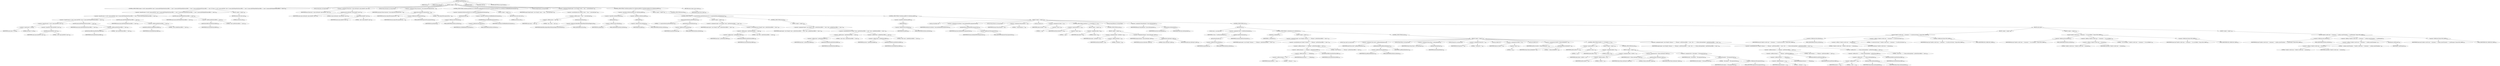 digraph "mapFileName" {  
"915" [label = <(METHOD,mapFileName)<SUB>357</SUB>> ]
"30" [label = <(PARAM,this)<SUB>357</SUB>> ]
"916" [label = <(PARAM,String name)<SUB>357</SUB>> ]
"917" [label = <(BLOCK,&lt;empty&gt;,&lt;empty&gt;)<SUB>357</SUB>> ]
"918" [label = <(CONTROL_STRUCTURE,if (name == null || !name.endsWith(&quot;.class&quot;) || name.endsWith(getStubClassSuffix() + &quot;.class&quot;) || name.endsWith(getSkelClassSuffix() + &quot;.class&quot;) || name.endsWith(getTieClassSuffix() + &quot;.class&quot;)),if (name == null || !name.endsWith(&quot;.class&quot;) || name.endsWith(getStubClassSuffix() + &quot;.class&quot;) || name.endsWith(getSkelClassSuffix() + &quot;.class&quot;) || name.endsWith(getTieClassSuffix() + &quot;.class&quot;)))<SUB>358</SUB>> ]
"919" [label = <(&lt;operator&gt;.logicalOr,name == null || !name.endsWith(&quot;.class&quot;) || name.endsWith(getStubClassSuffix() + &quot;.class&quot;) || name.endsWith(getSkelClassSuffix() + &quot;.class&quot;) || name.endsWith(getTieClassSuffix() + &quot;.class&quot;))<SUB>358</SUB>> ]
"920" [label = <(&lt;operator&gt;.logicalOr,name == null || !name.endsWith(&quot;.class&quot;) || name.endsWith(getStubClassSuffix() + &quot;.class&quot;) || name.endsWith(getSkelClassSuffix() + &quot;.class&quot;))<SUB>358</SUB>> ]
"921" [label = <(&lt;operator&gt;.logicalOr,name == null || !name.endsWith(&quot;.class&quot;) || name.endsWith(getStubClassSuffix() + &quot;.class&quot;))<SUB>358</SUB>> ]
"922" [label = <(&lt;operator&gt;.logicalOr,name == null || !name.endsWith(&quot;.class&quot;))<SUB>358</SUB>> ]
"923" [label = <(&lt;operator&gt;.equals,name == null)<SUB>358</SUB>> ]
"924" [label = <(IDENTIFIER,name,name == null)<SUB>358</SUB>> ]
"925" [label = <(LITERAL,null,name == null)<SUB>358</SUB>> ]
"926" [label = <(&lt;operator&gt;.logicalNot,!name.endsWith(&quot;.class&quot;))<SUB>359</SUB>> ]
"927" [label = <(endsWith,name.endsWith(&quot;.class&quot;))<SUB>359</SUB>> ]
"928" [label = <(IDENTIFIER,name,name.endsWith(&quot;.class&quot;))<SUB>359</SUB>> ]
"929" [label = <(LITERAL,&quot;.class&quot;,name.endsWith(&quot;.class&quot;))<SUB>359</SUB>> ]
"930" [label = <(endsWith,name.endsWith(getStubClassSuffix() + &quot;.class&quot;))<SUB>360</SUB>> ]
"931" [label = <(IDENTIFIER,name,name.endsWith(getStubClassSuffix() + &quot;.class&quot;))<SUB>360</SUB>> ]
"932" [label = <(&lt;operator&gt;.addition,getStubClassSuffix() + &quot;.class&quot;)<SUB>360</SUB>> ]
"933" [label = <(getStubClassSuffix,this.getStubClassSuffix())<SUB>360</SUB>> ]
"29" [label = <(IDENTIFIER,this,this.getStubClassSuffix())<SUB>360</SUB>> ]
"934" [label = <(LITERAL,&quot;.class&quot;,getStubClassSuffix() + &quot;.class&quot;)<SUB>360</SUB>> ]
"935" [label = <(endsWith,name.endsWith(getSkelClassSuffix() + &quot;.class&quot;))<SUB>361</SUB>> ]
"936" [label = <(IDENTIFIER,name,name.endsWith(getSkelClassSuffix() + &quot;.class&quot;))<SUB>361</SUB>> ]
"937" [label = <(&lt;operator&gt;.addition,getSkelClassSuffix() + &quot;.class&quot;)<SUB>361</SUB>> ]
"938" [label = <(getSkelClassSuffix,this.getSkelClassSuffix())<SUB>361</SUB>> ]
"31" [label = <(IDENTIFIER,this,this.getSkelClassSuffix())<SUB>361</SUB>> ]
"939" [label = <(LITERAL,&quot;.class&quot;,getSkelClassSuffix() + &quot;.class&quot;)<SUB>361</SUB>> ]
"940" [label = <(endsWith,name.endsWith(getTieClassSuffix() + &quot;.class&quot;))<SUB>362</SUB>> ]
"941" [label = <(IDENTIFIER,name,name.endsWith(getTieClassSuffix() + &quot;.class&quot;))<SUB>362</SUB>> ]
"942" [label = <(&lt;operator&gt;.addition,getTieClassSuffix() + &quot;.class&quot;)<SUB>362</SUB>> ]
"943" [label = <(getTieClassSuffix,this.getTieClassSuffix())<SUB>362</SUB>> ]
"32" [label = <(IDENTIFIER,this,this.getTieClassSuffix())<SUB>362</SUB>> ]
"944" [label = <(LITERAL,&quot;.class&quot;,getTieClassSuffix() + &quot;.class&quot;)<SUB>362</SUB>> ]
"945" [label = <(BLOCK,&lt;empty&gt;,&lt;empty&gt;)<SUB>362</SUB>> ]
"946" [label = <(RETURN,return null;,return null;)<SUB>364</SUB>> ]
"947" [label = <(LITERAL,null,return null;)<SUB>364</SUB>> ]
"948" [label = <(LOCAL,String base: java.lang.String)> ]
"949" [label = <(&lt;operator&gt;.assignment,String base = name.substring(0, name.indexOf(&quot;.class&quot;)))<SUB>367</SUB>> ]
"950" [label = <(IDENTIFIER,base,String base = name.substring(0, name.indexOf(&quot;.class&quot;)))<SUB>367</SUB>> ]
"951" [label = <(substring,name.substring(0, name.indexOf(&quot;.class&quot;)))<SUB>367</SUB>> ]
"952" [label = <(IDENTIFIER,name,name.substring(0, name.indexOf(&quot;.class&quot;)))<SUB>367</SUB>> ]
"953" [label = <(LITERAL,0,name.substring(0, name.indexOf(&quot;.class&quot;)))<SUB>367</SUB>> ]
"954" [label = <(indexOf,name.indexOf(&quot;.class&quot;))<SUB>367</SUB>> ]
"955" [label = <(IDENTIFIER,name,name.indexOf(&quot;.class&quot;))<SUB>367</SUB>> ]
"956" [label = <(LITERAL,&quot;.class&quot;,name.indexOf(&quot;.class&quot;))<SUB>367</SUB>> ]
"957" [label = <(LOCAL,String classname: java.lang.String)> ]
"958" [label = <(&lt;operator&gt;.assignment,String classname = base.replace(File.separatorChar, '.'))<SUB>368</SUB>> ]
"959" [label = <(IDENTIFIER,classname,String classname = base.replace(File.separatorChar, '.'))<SUB>368</SUB>> ]
"960" [label = <(replace,base.replace(File.separatorChar, '.'))<SUB>368</SUB>> ]
"961" [label = <(IDENTIFIER,base,base.replace(File.separatorChar, '.'))<SUB>368</SUB>> ]
"962" [label = <(&lt;operator&gt;.fieldAccess,File.separatorChar)<SUB>368</SUB>> ]
"963" [label = <(IDENTIFIER,File,base.replace(File.separatorChar, '.'))<SUB>368</SUB>> ]
"964" [label = <(FIELD_IDENTIFIER,separatorChar,separatorChar)<SUB>368</SUB>> ]
"965" [label = <(LITERAL,'.',base.replace(File.separatorChar, '.'))<SUB>368</SUB>> ]
"966" [label = <(CONTROL_STRUCTURE,if (attributes.getVerify() &amp;&amp; !attributes.isValidRmiRemote(classname)),if (attributes.getVerify() &amp;&amp; !attributes.isValidRmiRemote(classname)))<SUB>369</SUB>> ]
"967" [label = <(&lt;operator&gt;.logicalAnd,attributes.getVerify() &amp;&amp; !attributes.isValidRmiRemote(classname))<SUB>369</SUB>> ]
"968" [label = <(getVerify,getVerify())<SUB>369</SUB>> ]
"969" [label = <(&lt;operator&gt;.fieldAccess,this.attributes)<SUB>369</SUB>> ]
"970" [label = <(IDENTIFIER,this,getVerify())<SUB>369</SUB>> ]
"971" [label = <(FIELD_IDENTIFIER,attributes,attributes)<SUB>369</SUB>> ]
"972" [label = <(&lt;operator&gt;.logicalNot,!attributes.isValidRmiRemote(classname))<SUB>370</SUB>> ]
"973" [label = <(isValidRmiRemote,isValidRmiRemote(classname))<SUB>370</SUB>> ]
"974" [label = <(&lt;operator&gt;.fieldAccess,this.attributes)<SUB>370</SUB>> ]
"975" [label = <(IDENTIFIER,this,isValidRmiRemote(classname))<SUB>370</SUB>> ]
"976" [label = <(FIELD_IDENTIFIER,attributes,attributes)<SUB>370</SUB>> ]
"977" [label = <(IDENTIFIER,classname,isValidRmiRemote(classname))<SUB>370</SUB>> ]
"978" [label = <(BLOCK,&lt;empty&gt;,&lt;empty&gt;)<SUB>370</SUB>> ]
"979" [label = <(RETURN,return null;,return null;)<SUB>371</SUB>> ]
"980" [label = <(LITERAL,null,return null;)<SUB>371</SUB>> ]
"981" [label = <(LOCAL,String[] target: java.lang.String[])> ]
"982" [label = <(&lt;operator&gt;.assignment,String[] target = new String[] { name + &quot;.tmp.&quot; + rand.nextLong() })<SUB>382</SUB>> ]
"983" [label = <(IDENTIFIER,target,String[] target = new String[] { name + &quot;.tmp.&quot; + rand.nextLong() })<SUB>382</SUB>> ]
"984" [label = <(&lt;operator&gt;.arrayInitializer,new String[] { name + &quot;.tmp.&quot; + rand.nextLong() })<SUB>382</SUB>> ]
"985" [label = <(&lt;operator&gt;.addition,name + &quot;.tmp.&quot; + rand.nextLong())<SUB>382</SUB>> ]
"986" [label = <(&lt;operator&gt;.addition,name + &quot;.tmp.&quot;)<SUB>382</SUB>> ]
"987" [label = <(IDENTIFIER,name,name + &quot;.tmp.&quot;)<SUB>382</SUB>> ]
"988" [label = <(LITERAL,&quot;.tmp.&quot;,name + &quot;.tmp.&quot;)<SUB>382</SUB>> ]
"989" [label = <(nextLong,rand.nextLong())<SUB>382</SUB>> ]
"990" [label = <(&lt;operator&gt;.fieldAccess,DefaultRmicAdapter$RmicFileNameMapper.rand)<SUB>382</SUB>> ]
"991" [label = <(IDENTIFIER,DefaultRmicAdapter$RmicFileNameMapper,rand.nextLong())<SUB>382</SUB>> ]
"992" [label = <(FIELD_IDENTIFIER,rand,rand)<SUB>382</SUB>> ]
"993" [label = <(CONTROL_STRUCTURE,if (!attributes.getIiop() &amp;&amp; !attributes.getIdl()),if (!attributes.getIiop() &amp;&amp; !attributes.getIdl()))<SUB>384</SUB>> ]
"994" [label = <(&lt;operator&gt;.logicalAnd,!attributes.getIiop() &amp;&amp; !attributes.getIdl())<SUB>384</SUB>> ]
"995" [label = <(&lt;operator&gt;.logicalNot,!attributes.getIiop())<SUB>384</SUB>> ]
"996" [label = <(getIiop,getIiop())<SUB>384</SUB>> ]
"997" [label = <(&lt;operator&gt;.fieldAccess,this.attributes)<SUB>384</SUB>> ]
"998" [label = <(IDENTIFIER,this,getIiop())<SUB>384</SUB>> ]
"999" [label = <(FIELD_IDENTIFIER,attributes,attributes)<SUB>384</SUB>> ]
"1000" [label = <(&lt;operator&gt;.logicalNot,!attributes.getIdl())<SUB>384</SUB>> ]
"1001" [label = <(getIdl,getIdl())<SUB>384</SUB>> ]
"1002" [label = <(&lt;operator&gt;.fieldAccess,this.attributes)<SUB>384</SUB>> ]
"1003" [label = <(IDENTIFIER,this,getIdl())<SUB>384</SUB>> ]
"1004" [label = <(FIELD_IDENTIFIER,attributes,attributes)<SUB>384</SUB>> ]
"1005" [label = <(BLOCK,&lt;empty&gt;,&lt;empty&gt;)<SUB>384</SUB>> ]
"1006" [label = <(CONTROL_STRUCTURE,if (&quot;1.2&quot;.equals(attributes.getStubVersion())),if (&quot;1.2&quot;.equals(attributes.getStubVersion())))<SUB>386</SUB>> ]
"1007" [label = <(equals,equals(attributes.getStubVersion()))<SUB>386</SUB>> ]
"1008" [label = <(LITERAL,&quot;1.2&quot;,equals(attributes.getStubVersion()))<SUB>386</SUB>> ]
"1009" [label = <(getStubVersion,getStubVersion())<SUB>386</SUB>> ]
"1010" [label = <(&lt;operator&gt;.fieldAccess,this.attributes)<SUB>386</SUB>> ]
"1011" [label = <(IDENTIFIER,this,getStubVersion())<SUB>386</SUB>> ]
"1012" [label = <(FIELD_IDENTIFIER,attributes,attributes)<SUB>386</SUB>> ]
"1013" [label = <(BLOCK,&lt;empty&gt;,&lt;empty&gt;)<SUB>386</SUB>> ]
"1014" [label = <(&lt;operator&gt;.assignment,target = new String[] { base + getStubClassSuffix() + &quot;.class&quot; })<SUB>387</SUB>> ]
"1015" [label = <(IDENTIFIER,target,target = new String[] { base + getStubClassSuffix() + &quot;.class&quot; })<SUB>387</SUB>> ]
"1016" [label = <(&lt;operator&gt;.arrayInitializer,new String[] { base + getStubClassSuffix() + &quot;.class&quot; })<SUB>387</SUB>> ]
"1017" [label = <(&lt;operator&gt;.addition,base + getStubClassSuffix() + &quot;.class&quot;)<SUB>388</SUB>> ]
"1018" [label = <(&lt;operator&gt;.addition,base + getStubClassSuffix())<SUB>388</SUB>> ]
"1019" [label = <(IDENTIFIER,base,base + getStubClassSuffix())<SUB>388</SUB>> ]
"1020" [label = <(getStubClassSuffix,this.getStubClassSuffix())<SUB>388</SUB>> ]
"33" [label = <(IDENTIFIER,this,this.getStubClassSuffix())<SUB>388</SUB>> ]
"1021" [label = <(LITERAL,&quot;.class&quot;,base + getStubClassSuffix() + &quot;.class&quot;)<SUB>388</SUB>> ]
"1022" [label = <(CONTROL_STRUCTURE,else,else)<SUB>390</SUB>> ]
"1023" [label = <(BLOCK,&lt;empty&gt;,&lt;empty&gt;)<SUB>390</SUB>> ]
"1024" [label = <(&lt;operator&gt;.assignment,target = new String[] { base + getStubClassSuffix() + &quot;.class&quot;, base + getSkelClassSuffix() + &quot;.class&quot; })<SUB>391</SUB>> ]
"1025" [label = <(IDENTIFIER,target,target = new String[] { base + getStubClassSuffix() + &quot;.class&quot;, base + getSkelClassSuffix() + &quot;.class&quot; })<SUB>391</SUB>> ]
"1026" [label = <(&lt;operator&gt;.arrayInitializer,new String[] { base + getStubClassSuffix() + &quot;.class&quot;, base + getSkelClassSuffix() + &quot;.class&quot; })<SUB>391</SUB>> ]
"1027" [label = <(&lt;operator&gt;.addition,base + getStubClassSuffix() + &quot;.class&quot;)<SUB>392</SUB>> ]
"1028" [label = <(&lt;operator&gt;.addition,base + getStubClassSuffix())<SUB>392</SUB>> ]
"1029" [label = <(IDENTIFIER,base,base + getStubClassSuffix())<SUB>392</SUB>> ]
"1030" [label = <(getStubClassSuffix,this.getStubClassSuffix())<SUB>392</SUB>> ]
"34" [label = <(IDENTIFIER,this,this.getStubClassSuffix())<SUB>392</SUB>> ]
"1031" [label = <(LITERAL,&quot;.class&quot;,base + getStubClassSuffix() + &quot;.class&quot;)<SUB>392</SUB>> ]
"1032" [label = <(&lt;operator&gt;.addition,base + getSkelClassSuffix() + &quot;.class&quot;)<SUB>393</SUB>> ]
"1033" [label = <(&lt;operator&gt;.addition,base + getSkelClassSuffix())<SUB>393</SUB>> ]
"1034" [label = <(IDENTIFIER,base,base + getSkelClassSuffix())<SUB>393</SUB>> ]
"1035" [label = <(getSkelClassSuffix,this.getSkelClassSuffix())<SUB>393</SUB>> ]
"35" [label = <(IDENTIFIER,this,this.getSkelClassSuffix())<SUB>393</SUB>> ]
"1036" [label = <(LITERAL,&quot;.class&quot;,base + getSkelClassSuffix() + &quot;.class&quot;)<SUB>393</SUB>> ]
"1037" [label = <(CONTROL_STRUCTURE,else,else)<SUB>396</SUB>> ]
"1038" [label = <(CONTROL_STRUCTURE,if (!attributes.getIdl()),if (!attributes.getIdl()))<SUB>396</SUB>> ]
"1039" [label = <(&lt;operator&gt;.logicalNot,!attributes.getIdl())<SUB>396</SUB>> ]
"1040" [label = <(getIdl,getIdl())<SUB>396</SUB>> ]
"1041" [label = <(&lt;operator&gt;.fieldAccess,this.attributes)<SUB>396</SUB>> ]
"1042" [label = <(IDENTIFIER,this,getIdl())<SUB>396</SUB>> ]
"1043" [label = <(FIELD_IDENTIFIER,attributes,attributes)<SUB>396</SUB>> ]
"1044" [label = <(BLOCK,&lt;empty&gt;,&lt;empty&gt;)<SUB>396</SUB>> ]
"1045" [label = <(LOCAL,int lastSlash: int)> ]
"1046" [label = <(&lt;operator&gt;.assignment,int lastSlash = base.lastIndexOf(File.separatorChar))<SUB>397</SUB>> ]
"1047" [label = <(IDENTIFIER,lastSlash,int lastSlash = base.lastIndexOf(File.separatorChar))<SUB>397</SUB>> ]
"1048" [label = <(lastIndexOf,base.lastIndexOf(File.separatorChar))<SUB>397</SUB>> ]
"1049" [label = <(IDENTIFIER,base,base.lastIndexOf(File.separatorChar))<SUB>397</SUB>> ]
"1050" [label = <(&lt;operator&gt;.fieldAccess,File.separatorChar)<SUB>397</SUB>> ]
"1051" [label = <(IDENTIFIER,File,base.lastIndexOf(File.separatorChar))<SUB>397</SUB>> ]
"1052" [label = <(FIELD_IDENTIFIER,separatorChar,separatorChar)<SUB>397</SUB>> ]
"1053" [label = <(LOCAL,String dirname: java.lang.String)> ]
"1054" [label = <(&lt;operator&gt;.assignment,String dirname = &quot;&quot;)<SUB>399</SUB>> ]
"1055" [label = <(IDENTIFIER,dirname,String dirname = &quot;&quot;)<SUB>399</SUB>> ]
"1056" [label = <(LITERAL,&quot;&quot;,String dirname = &quot;&quot;)<SUB>399</SUB>> ]
"1057" [label = <(LOCAL,int index: int)> ]
"1058" [label = <(&lt;operator&gt;.assignment,int index = -1)<SUB>403</SUB>> ]
"1059" [label = <(IDENTIFIER,index,int index = -1)<SUB>403</SUB>> ]
"1060" [label = <(&lt;operator&gt;.minus,-1)<SUB>403</SUB>> ]
"1061" [label = <(LITERAL,1,-1)<SUB>403</SUB>> ]
"1062" [label = <(CONTROL_STRUCTURE,if (lastSlash == -1),if (lastSlash == -1))<SUB>404</SUB>> ]
"1063" [label = <(&lt;operator&gt;.equals,lastSlash == -1)<SUB>404</SUB>> ]
"1064" [label = <(IDENTIFIER,lastSlash,lastSlash == -1)<SUB>404</SUB>> ]
"1065" [label = <(&lt;operator&gt;.minus,-1)<SUB>404</SUB>> ]
"1066" [label = <(LITERAL,1,-1)<SUB>404</SUB>> ]
"1067" [label = <(BLOCK,&lt;empty&gt;,&lt;empty&gt;)<SUB>404</SUB>> ]
"1068" [label = <(&lt;operator&gt;.assignment,index = 0)<SUB>406</SUB>> ]
"1069" [label = <(IDENTIFIER,index,index = 0)<SUB>406</SUB>> ]
"1070" [label = <(LITERAL,0,index = 0)<SUB>406</SUB>> ]
"1071" [label = <(CONTROL_STRUCTURE,else,else)<SUB>407</SUB>> ]
"1072" [label = <(BLOCK,&lt;empty&gt;,&lt;empty&gt;)<SUB>407</SUB>> ]
"1073" [label = <(&lt;operator&gt;.assignment,index = lastSlash + 1)<SUB>408</SUB>> ]
"1074" [label = <(IDENTIFIER,index,index = lastSlash + 1)<SUB>408</SUB>> ]
"1075" [label = <(&lt;operator&gt;.addition,lastSlash + 1)<SUB>408</SUB>> ]
"1076" [label = <(IDENTIFIER,lastSlash,lastSlash + 1)<SUB>408</SUB>> ]
"1077" [label = <(LITERAL,1,lastSlash + 1)<SUB>408</SUB>> ]
"1078" [label = <(&lt;operator&gt;.assignment,dirname = base.substring(0, index))<SUB>409</SUB>> ]
"1079" [label = <(IDENTIFIER,dirname,dirname = base.substring(0, index))<SUB>409</SUB>> ]
"1080" [label = <(substring,base.substring(0, index))<SUB>409</SUB>> ]
"1081" [label = <(IDENTIFIER,base,base.substring(0, index))<SUB>409</SUB>> ]
"1082" [label = <(LITERAL,0,base.substring(0, index))<SUB>409</SUB>> ]
"1083" [label = <(IDENTIFIER,index,base.substring(0, index))<SUB>409</SUB>> ]
"1084" [label = <(LOCAL,String filename: java.lang.String)> ]
"1085" [label = <(&lt;operator&gt;.assignment,String filename = base.substring(index))<SUB>412</SUB>> ]
"1086" [label = <(IDENTIFIER,filename,String filename = base.substring(index))<SUB>412</SUB>> ]
"1087" [label = <(substring,base.substring(index))<SUB>412</SUB>> ]
"1088" [label = <(IDENTIFIER,base,base.substring(index))<SUB>412</SUB>> ]
"1089" [label = <(IDENTIFIER,index,base.substring(index))<SUB>412</SUB>> ]
"1090" [label = <(CONTROL_STRUCTURE,try,try)<SUB>414</SUB>> ]
"1091" [label = <(BLOCK,try,try)<SUB>414</SUB>> ]
"1092" [label = <(LOCAL,Class c: java.lang.Class)> ]
"1093" [label = <(&lt;operator&gt;.assignment,Class c = loadClass(classname))<SUB>415</SUB>> ]
"1094" [label = <(IDENTIFIER,c,Class c = loadClass(classname))<SUB>415</SUB>> ]
"1095" [label = <(loadClass,loadClass(classname))<SUB>415</SUB>> ]
"1096" [label = <(getLoader,getLoader())<SUB>415</SUB>> ]
"1097" [label = <(&lt;operator&gt;.fieldAccess,this.attributes)<SUB>415</SUB>> ]
"1098" [label = <(IDENTIFIER,this,getLoader())<SUB>415</SUB>> ]
"1099" [label = <(FIELD_IDENTIFIER,attributes,attributes)<SUB>415</SUB>> ]
"1100" [label = <(IDENTIFIER,classname,loadClass(classname))<SUB>415</SUB>> ]
"1101" [label = <(CONTROL_STRUCTURE,if (c.isInterface()),if (c.isInterface()))<SUB>417</SUB>> ]
"1102" [label = <(isInterface,c.isInterface())<SUB>417</SUB>> ]
"1103" [label = <(IDENTIFIER,c,c.isInterface())<SUB>417</SUB>> ]
"1104" [label = <(BLOCK,&lt;empty&gt;,&lt;empty&gt;)<SUB>417</SUB>> ]
"1105" [label = <(&lt;operator&gt;.assignment,target = new String[] { dirname + &quot;_&quot; + filename + getStubClassSuffix() + &quot;.class&quot; })<SUB>419</SUB>> ]
"1106" [label = <(IDENTIFIER,target,target = new String[] { dirname + &quot;_&quot; + filename + getStubClassSuffix() + &quot;.class&quot; })<SUB>419</SUB>> ]
"1107" [label = <(&lt;operator&gt;.arrayInitializer,new String[] { dirname + &quot;_&quot; + filename + getStubClassSuffix() + &quot;.class&quot; })<SUB>419</SUB>> ]
"1108" [label = <(&lt;operator&gt;.addition,dirname + &quot;_&quot; + filename + getStubClassSuffix() + &quot;.class&quot;)<SUB>420</SUB>> ]
"1109" [label = <(&lt;operator&gt;.addition,dirname + &quot;_&quot; + filename + getStubClassSuffix())<SUB>420</SUB>> ]
"1110" [label = <(&lt;operator&gt;.addition,dirname + &quot;_&quot; + filename)<SUB>420</SUB>> ]
"1111" [label = <(&lt;operator&gt;.addition,dirname + &quot;_&quot;)<SUB>420</SUB>> ]
"1112" [label = <(IDENTIFIER,dirname,dirname + &quot;_&quot;)<SUB>420</SUB>> ]
"1113" [label = <(LITERAL,&quot;_&quot;,dirname + &quot;_&quot;)<SUB>420</SUB>> ]
"1114" [label = <(IDENTIFIER,filename,dirname + &quot;_&quot; + filename)<SUB>420</SUB>> ]
"1115" [label = <(getStubClassSuffix,this.getStubClassSuffix())<SUB>420</SUB>> ]
"36" [label = <(IDENTIFIER,this,this.getStubClassSuffix())<SUB>420</SUB>> ]
"1116" [label = <(LITERAL,&quot;.class&quot;,dirname + &quot;_&quot; + filename + getStubClassSuffix() + &quot;.class&quot;)<SUB>421</SUB>> ]
"1117" [label = <(CONTROL_STRUCTURE,else,else)<SUB>423</SUB>> ]
"1118" [label = <(BLOCK,&lt;empty&gt;,&lt;empty&gt;)<SUB>423</SUB>> ]
"1119" [label = <(LOCAL,Class interf: java.lang.Class)> ]
"1120" [label = <(&lt;operator&gt;.assignment,Class interf = getRemoteInterface(c))<SUB>428</SUB>> ]
"1121" [label = <(IDENTIFIER,interf,Class interf = getRemoteInterface(c))<SUB>428</SUB>> ]
"1122" [label = <(getRemoteInterface,getRemoteInterface(c))<SUB>428</SUB>> ]
"1123" [label = <(&lt;operator&gt;.fieldAccess,this.attributes)<SUB>428</SUB>> ]
"1124" [label = <(IDENTIFIER,this,getRemoteInterface(c))<SUB>428</SUB>> ]
"1125" [label = <(FIELD_IDENTIFIER,attributes,attributes)<SUB>428</SUB>> ]
"1126" [label = <(IDENTIFIER,c,getRemoteInterface(c))<SUB>428</SUB>> ]
"1127" [label = <(LOCAL,String iName: java.lang.String)> ]
"1128" [label = <(&lt;operator&gt;.assignment,String iName = interf.getName())<SUB>429</SUB>> ]
"1129" [label = <(IDENTIFIER,iName,String iName = interf.getName())<SUB>429</SUB>> ]
"1130" [label = <(getName,interf.getName())<SUB>429</SUB>> ]
"1131" [label = <(IDENTIFIER,interf,interf.getName())<SUB>429</SUB>> ]
"1132" [label = <(LOCAL,String iDir: java.lang.String)> ]
"1133" [label = <(&lt;operator&gt;.assignment,String iDir = &quot;&quot;)<SUB>430</SUB>> ]
"1134" [label = <(IDENTIFIER,iDir,String iDir = &quot;&quot;)<SUB>430</SUB>> ]
"1135" [label = <(LITERAL,&quot;&quot;,String iDir = &quot;&quot;)<SUB>430</SUB>> ]
"1136" [label = <(LOCAL,int iIndex: int)> ]
"1137" [label = <(&lt;operator&gt;.assignment,int iIndex = -1)<SUB>431</SUB>> ]
"1138" [label = <(IDENTIFIER,iIndex,int iIndex = -1)<SUB>431</SUB>> ]
"1139" [label = <(&lt;operator&gt;.minus,-1)<SUB>431</SUB>> ]
"1140" [label = <(LITERAL,1,-1)<SUB>431</SUB>> ]
"1141" [label = <(LOCAL,int lastDot: int)> ]
"1142" [label = <(&lt;operator&gt;.assignment,int lastDot = iName.lastIndexOf(&quot;.&quot;))<SUB>432</SUB>> ]
"1143" [label = <(IDENTIFIER,lastDot,int lastDot = iName.lastIndexOf(&quot;.&quot;))<SUB>432</SUB>> ]
"1144" [label = <(lastIndexOf,iName.lastIndexOf(&quot;.&quot;))<SUB>432</SUB>> ]
"1145" [label = <(IDENTIFIER,iName,iName.lastIndexOf(&quot;.&quot;))<SUB>432</SUB>> ]
"1146" [label = <(LITERAL,&quot;.&quot;,iName.lastIndexOf(&quot;.&quot;))<SUB>432</SUB>> ]
"1147" [label = <(CONTROL_STRUCTURE,if (lastDot == -1),if (lastDot == -1))<SUB>433</SUB>> ]
"1148" [label = <(&lt;operator&gt;.equals,lastDot == -1)<SUB>433</SUB>> ]
"1149" [label = <(IDENTIFIER,lastDot,lastDot == -1)<SUB>433</SUB>> ]
"1150" [label = <(&lt;operator&gt;.minus,-1)<SUB>433</SUB>> ]
"1151" [label = <(LITERAL,1,-1)<SUB>433</SUB>> ]
"1152" [label = <(BLOCK,&lt;empty&gt;,&lt;empty&gt;)<SUB>433</SUB>> ]
"1153" [label = <(&lt;operator&gt;.assignment,iIndex = 0)<SUB>435</SUB>> ]
"1154" [label = <(IDENTIFIER,iIndex,iIndex = 0)<SUB>435</SUB>> ]
"1155" [label = <(LITERAL,0,iIndex = 0)<SUB>435</SUB>> ]
"1156" [label = <(CONTROL_STRUCTURE,else,else)<SUB>436</SUB>> ]
"1157" [label = <(BLOCK,&lt;empty&gt;,&lt;empty&gt;)<SUB>436</SUB>> ]
"1158" [label = <(&lt;operator&gt;.assignment,iIndex = lastDot + 1)<SUB>437</SUB>> ]
"1159" [label = <(IDENTIFIER,iIndex,iIndex = lastDot + 1)<SUB>437</SUB>> ]
"1160" [label = <(&lt;operator&gt;.addition,lastDot + 1)<SUB>437</SUB>> ]
"1161" [label = <(IDENTIFIER,lastDot,lastDot + 1)<SUB>437</SUB>> ]
"1162" [label = <(LITERAL,1,lastDot + 1)<SUB>437</SUB>> ]
"1163" [label = <(&lt;operator&gt;.assignment,iDir = iName.substring(0, iIndex))<SUB>438</SUB>> ]
"1164" [label = <(IDENTIFIER,iDir,iDir = iName.substring(0, iIndex))<SUB>438</SUB>> ]
"1165" [label = <(substring,iName.substring(0, iIndex))<SUB>438</SUB>> ]
"1166" [label = <(IDENTIFIER,iName,iName.substring(0, iIndex))<SUB>438</SUB>> ]
"1167" [label = <(LITERAL,0,iName.substring(0, iIndex))<SUB>438</SUB>> ]
"1168" [label = <(IDENTIFIER,iIndex,iName.substring(0, iIndex))<SUB>438</SUB>> ]
"1169" [label = <(&lt;operator&gt;.assignment,iDir = iDir.replace('.', File.separatorChar))<SUB>439</SUB>> ]
"1170" [label = <(IDENTIFIER,iDir,iDir = iDir.replace('.', File.separatorChar))<SUB>439</SUB>> ]
"1171" [label = <(replace,iDir.replace('.', File.separatorChar))<SUB>439</SUB>> ]
"1172" [label = <(IDENTIFIER,iDir,iDir.replace('.', File.separatorChar))<SUB>439</SUB>> ]
"1173" [label = <(LITERAL,'.',iDir.replace('.', File.separatorChar))<SUB>439</SUB>> ]
"1174" [label = <(&lt;operator&gt;.fieldAccess,File.separatorChar)<SUB>439</SUB>> ]
"1175" [label = <(IDENTIFIER,File,iDir.replace('.', File.separatorChar))<SUB>439</SUB>> ]
"1176" [label = <(FIELD_IDENTIFIER,separatorChar,separatorChar)<SUB>439</SUB>> ]
"1177" [label = <(&lt;operator&gt;.assignment,target = new String[] { dirname + &quot;_&quot; + filename + getTieClassSuffix() + &quot;.class&quot;, iDir + &quot;_&quot; + iName.substring(iIndex) + getStubClassSuffix() + &quot;.class&quot; })<SUB>442</SUB>> ]
"1178" [label = <(IDENTIFIER,target,target = new String[] { dirname + &quot;_&quot; + filename + getTieClassSuffix() + &quot;.class&quot;, iDir + &quot;_&quot; + iName.substring(iIndex) + getStubClassSuffix() + &quot;.class&quot; })<SUB>442</SUB>> ]
"1179" [label = <(&lt;operator&gt;.arrayInitializer,new String[] { dirname + &quot;_&quot; + filename + getTieClassSuffix() + &quot;.class&quot;, iDir + &quot;_&quot; + iName.substring(iIndex) + getStubClassSuffix() + &quot;.class&quot; })<SUB>442</SUB>> ]
"1180" [label = <(&lt;operator&gt;.addition,dirname + &quot;_&quot; + filename + getTieClassSuffix() + &quot;.class&quot;)<SUB>443</SUB>> ]
"1181" [label = <(&lt;operator&gt;.addition,dirname + &quot;_&quot; + filename + getTieClassSuffix())<SUB>443</SUB>> ]
"1182" [label = <(&lt;operator&gt;.addition,dirname + &quot;_&quot; + filename)<SUB>443</SUB>> ]
"1183" [label = <(&lt;operator&gt;.addition,dirname + &quot;_&quot;)<SUB>443</SUB>> ]
"1184" [label = <(IDENTIFIER,dirname,dirname + &quot;_&quot;)<SUB>443</SUB>> ]
"1185" [label = <(LITERAL,&quot;_&quot;,dirname + &quot;_&quot;)<SUB>443</SUB>> ]
"1186" [label = <(IDENTIFIER,filename,dirname + &quot;_&quot; + filename)<SUB>443</SUB>> ]
"1187" [label = <(getTieClassSuffix,this.getTieClassSuffix())<SUB>443</SUB>> ]
"37" [label = <(IDENTIFIER,this,this.getTieClassSuffix())<SUB>443</SUB>> ]
"1188" [label = <(LITERAL,&quot;.class&quot;,dirname + &quot;_&quot; + filename + getTieClassSuffix() + &quot;.class&quot;)<SUB>444</SUB>> ]
"1189" [label = <(&lt;operator&gt;.addition,iDir + &quot;_&quot; + iName.substring(iIndex) + getStubClassSuffix() + &quot;.class&quot;)<SUB>445</SUB>> ]
"1190" [label = <(&lt;operator&gt;.addition,iDir + &quot;_&quot; + iName.substring(iIndex) + getStubClassSuffix())<SUB>445</SUB>> ]
"1191" [label = <(&lt;operator&gt;.addition,iDir + &quot;_&quot; + iName.substring(iIndex))<SUB>445</SUB>> ]
"1192" [label = <(&lt;operator&gt;.addition,iDir + &quot;_&quot;)<SUB>445</SUB>> ]
"1193" [label = <(IDENTIFIER,iDir,iDir + &quot;_&quot;)<SUB>445</SUB>> ]
"1194" [label = <(LITERAL,&quot;_&quot;,iDir + &quot;_&quot;)<SUB>445</SUB>> ]
"1195" [label = <(substring,iName.substring(iIndex))<SUB>445</SUB>> ]
"1196" [label = <(IDENTIFIER,iName,iName.substring(iIndex))<SUB>445</SUB>> ]
"1197" [label = <(IDENTIFIER,iIndex,iName.substring(iIndex))<SUB>445</SUB>> ]
"1198" [label = <(getStubClassSuffix,this.getStubClassSuffix())<SUB>446</SUB>> ]
"38" [label = <(IDENTIFIER,this,this.getStubClassSuffix())<SUB>446</SUB>> ]
"1199" [label = <(LITERAL,&quot;.class&quot;,iDir + &quot;_&quot; + iName.substring(iIndex) + getStubClassSuffix() + &quot;.class&quot;)<SUB>446</SUB>> ]
"1200" [label = <(BLOCK,catch,catch)> ]
"1201" [label = <(BLOCK,&lt;empty&gt;,&lt;empty&gt;)<SUB>449</SUB>> ]
"1202" [label = <(log,log(&quot;Unable to verify class &quot; + classname + &quot;. It could not be found.&quot;, Project.MSG_WARN))<SUB>450</SUB>> ]
"1203" [label = <(&lt;operator&gt;.fieldAccess,this.attributes)<SUB>450</SUB>> ]
"1204" [label = <(IDENTIFIER,this,log(&quot;Unable to verify class &quot; + classname + &quot;. It could not be found.&quot;, Project.MSG_WARN))<SUB>450</SUB>> ]
"1205" [label = <(FIELD_IDENTIFIER,attributes,attributes)<SUB>450</SUB>> ]
"1206" [label = <(&lt;operator&gt;.addition,&quot;Unable to verify class &quot; + classname + &quot;. It could not be found.&quot;)<SUB>450</SUB>> ]
"1207" [label = <(&lt;operator&gt;.addition,&quot;Unable to verify class &quot; + classname)<SUB>450</SUB>> ]
"1208" [label = <(LITERAL,&quot;Unable to verify class &quot;,&quot;Unable to verify class &quot; + classname)<SUB>450</SUB>> ]
"1209" [label = <(IDENTIFIER,classname,&quot;Unable to verify class &quot; + classname)<SUB>450</SUB>> ]
"1210" [label = <(LITERAL,&quot;. It could not be found.&quot;,&quot;Unable to verify class &quot; + classname + &quot;. It could not be found.&quot;)<SUB>451</SUB>> ]
"1211" [label = <(&lt;operator&gt;.fieldAccess,Project.MSG_WARN)<SUB>452</SUB>> ]
"1212" [label = <(IDENTIFIER,Project,log(&quot;Unable to verify class &quot; + classname + &quot;. It could not be found.&quot;, Project.MSG_WARN))<SUB>452</SUB>> ]
"1213" [label = <(FIELD_IDENTIFIER,MSG_WARN,MSG_WARN)<SUB>452</SUB>> ]
"1214" [label = <(BLOCK,&lt;empty&gt;,&lt;empty&gt;)<SUB>453</SUB>> ]
"1215" [label = <(log,log(&quot;Unable to verify class &quot; + classname + &quot;. It is not defined.&quot;, Project.MSG_WARN))<SUB>454</SUB>> ]
"1216" [label = <(&lt;operator&gt;.fieldAccess,this.attributes)<SUB>454</SUB>> ]
"1217" [label = <(IDENTIFIER,this,log(&quot;Unable to verify class &quot; + classname + &quot;. It is not defined.&quot;, Project.MSG_WARN))<SUB>454</SUB>> ]
"1218" [label = <(FIELD_IDENTIFIER,attributes,attributes)<SUB>454</SUB>> ]
"1219" [label = <(&lt;operator&gt;.addition,&quot;Unable to verify class &quot; + classname + &quot;. It is not defined.&quot;)<SUB>454</SUB>> ]
"1220" [label = <(&lt;operator&gt;.addition,&quot;Unable to verify class &quot; + classname)<SUB>454</SUB>> ]
"1221" [label = <(LITERAL,&quot;Unable to verify class &quot;,&quot;Unable to verify class &quot; + classname)<SUB>454</SUB>> ]
"1222" [label = <(IDENTIFIER,classname,&quot;Unable to verify class &quot; + classname)<SUB>454</SUB>> ]
"1223" [label = <(LITERAL,&quot;. It is not defined.&quot;,&quot;Unable to verify class &quot; + classname + &quot;. It is not defined.&quot;)<SUB>455</SUB>> ]
"1224" [label = <(&lt;operator&gt;.fieldAccess,Project.MSG_WARN)<SUB>455</SUB>> ]
"1225" [label = <(IDENTIFIER,Project,log(&quot;Unable to verify class &quot; + classname + &quot;. It is not defined.&quot;, Project.MSG_WARN))<SUB>455</SUB>> ]
"1226" [label = <(FIELD_IDENTIFIER,MSG_WARN,MSG_WARN)<SUB>455</SUB>> ]
"1227" [label = <(BLOCK,&lt;empty&gt;,&lt;empty&gt;)<SUB>456</SUB>> ]
"1228" [label = <(log,log(&quot;Unable to verify class &quot; + classname + &quot;. Loading caused Exception: &quot; + t.getMessage(), Project.MSG_WARN))<SUB>457</SUB>> ]
"1229" [label = <(&lt;operator&gt;.fieldAccess,this.attributes)<SUB>457</SUB>> ]
"1230" [label = <(IDENTIFIER,this,log(&quot;Unable to verify class &quot; + classname + &quot;. Loading caused Exception: &quot; + t.getMessage(), Project.MSG_WARN))<SUB>457</SUB>> ]
"1231" [label = <(FIELD_IDENTIFIER,attributes,attributes)<SUB>457</SUB>> ]
"1232" [label = <(&lt;operator&gt;.addition,&quot;Unable to verify class &quot; + classname + &quot;. Loading caused Exception: &quot; + t.getMessage())<SUB>457</SUB>> ]
"1233" [label = <(&lt;operator&gt;.addition,&quot;Unable to verify class &quot; + classname + &quot;. Loading caused Exception: &quot;)<SUB>457</SUB>> ]
"1234" [label = <(&lt;operator&gt;.addition,&quot;Unable to verify class &quot; + classname)<SUB>457</SUB>> ]
"1235" [label = <(LITERAL,&quot;Unable to verify class &quot;,&quot;Unable to verify class &quot; + classname)<SUB>457</SUB>> ]
"1236" [label = <(IDENTIFIER,classname,&quot;Unable to verify class &quot; + classname)<SUB>457</SUB>> ]
"1237" [label = <(LITERAL,&quot;. Loading caused Exception: &quot;,&quot;Unable to verify class &quot; + classname + &quot;. Loading caused Exception: &quot;)<SUB>458</SUB>> ]
"1238" [label = <(getMessage,t.getMessage())<SUB>459</SUB>> ]
"1239" [label = <(IDENTIFIER,t,t.getMessage())<SUB>459</SUB>> ]
"1240" [label = <(&lt;operator&gt;.fieldAccess,Project.MSG_WARN)<SUB>459</SUB>> ]
"1241" [label = <(IDENTIFIER,Project,log(&quot;Unable to verify class &quot; + classname + &quot;. Loading caused Exception: &quot; + t.getMessage(), Project.MSG_WARN))<SUB>459</SUB>> ]
"1242" [label = <(FIELD_IDENTIFIER,MSG_WARN,MSG_WARN)<SUB>459</SUB>> ]
"1243" [label = <(RETURN,return target;,return target;)<SUB>462</SUB>> ]
"1244" [label = <(IDENTIFIER,target,return target;)<SUB>462</SUB>> ]
"1245" [label = <(MODIFIER,PUBLIC)> ]
"1246" [label = <(MODIFIER,VIRTUAL)> ]
"1247" [label = <(METHOD_RETURN,java.lang.String[])<SUB>357</SUB>> ]
  "915" -> "30" 
  "915" -> "916" 
  "915" -> "917" 
  "915" -> "1245" 
  "915" -> "1246" 
  "915" -> "1247" 
  "917" -> "918" 
  "917" -> "948" 
  "917" -> "949" 
  "917" -> "957" 
  "917" -> "958" 
  "917" -> "966" 
  "917" -> "981" 
  "917" -> "982" 
  "917" -> "993" 
  "917" -> "1243" 
  "918" -> "919" 
  "918" -> "945" 
  "919" -> "920" 
  "919" -> "940" 
  "920" -> "921" 
  "920" -> "935" 
  "921" -> "922" 
  "921" -> "930" 
  "922" -> "923" 
  "922" -> "926" 
  "923" -> "924" 
  "923" -> "925" 
  "926" -> "927" 
  "927" -> "928" 
  "927" -> "929" 
  "930" -> "931" 
  "930" -> "932" 
  "932" -> "933" 
  "932" -> "934" 
  "933" -> "29" 
  "935" -> "936" 
  "935" -> "937" 
  "937" -> "938" 
  "937" -> "939" 
  "938" -> "31" 
  "940" -> "941" 
  "940" -> "942" 
  "942" -> "943" 
  "942" -> "944" 
  "943" -> "32" 
  "945" -> "946" 
  "946" -> "947" 
  "949" -> "950" 
  "949" -> "951" 
  "951" -> "952" 
  "951" -> "953" 
  "951" -> "954" 
  "954" -> "955" 
  "954" -> "956" 
  "958" -> "959" 
  "958" -> "960" 
  "960" -> "961" 
  "960" -> "962" 
  "960" -> "965" 
  "962" -> "963" 
  "962" -> "964" 
  "966" -> "967" 
  "966" -> "978" 
  "967" -> "968" 
  "967" -> "972" 
  "968" -> "969" 
  "969" -> "970" 
  "969" -> "971" 
  "972" -> "973" 
  "973" -> "974" 
  "973" -> "977" 
  "974" -> "975" 
  "974" -> "976" 
  "978" -> "979" 
  "979" -> "980" 
  "982" -> "983" 
  "982" -> "984" 
  "984" -> "985" 
  "985" -> "986" 
  "985" -> "989" 
  "986" -> "987" 
  "986" -> "988" 
  "989" -> "990" 
  "990" -> "991" 
  "990" -> "992" 
  "993" -> "994" 
  "993" -> "1005" 
  "993" -> "1037" 
  "994" -> "995" 
  "994" -> "1000" 
  "995" -> "996" 
  "996" -> "997" 
  "997" -> "998" 
  "997" -> "999" 
  "1000" -> "1001" 
  "1001" -> "1002" 
  "1002" -> "1003" 
  "1002" -> "1004" 
  "1005" -> "1006" 
  "1006" -> "1007" 
  "1006" -> "1013" 
  "1006" -> "1022" 
  "1007" -> "1008" 
  "1007" -> "1009" 
  "1009" -> "1010" 
  "1010" -> "1011" 
  "1010" -> "1012" 
  "1013" -> "1014" 
  "1014" -> "1015" 
  "1014" -> "1016" 
  "1016" -> "1017" 
  "1017" -> "1018" 
  "1017" -> "1021" 
  "1018" -> "1019" 
  "1018" -> "1020" 
  "1020" -> "33" 
  "1022" -> "1023" 
  "1023" -> "1024" 
  "1024" -> "1025" 
  "1024" -> "1026" 
  "1026" -> "1027" 
  "1026" -> "1032" 
  "1027" -> "1028" 
  "1027" -> "1031" 
  "1028" -> "1029" 
  "1028" -> "1030" 
  "1030" -> "34" 
  "1032" -> "1033" 
  "1032" -> "1036" 
  "1033" -> "1034" 
  "1033" -> "1035" 
  "1035" -> "35" 
  "1037" -> "1038" 
  "1038" -> "1039" 
  "1038" -> "1044" 
  "1039" -> "1040" 
  "1040" -> "1041" 
  "1041" -> "1042" 
  "1041" -> "1043" 
  "1044" -> "1045" 
  "1044" -> "1046" 
  "1044" -> "1053" 
  "1044" -> "1054" 
  "1044" -> "1057" 
  "1044" -> "1058" 
  "1044" -> "1062" 
  "1044" -> "1084" 
  "1044" -> "1085" 
  "1044" -> "1090" 
  "1046" -> "1047" 
  "1046" -> "1048" 
  "1048" -> "1049" 
  "1048" -> "1050" 
  "1050" -> "1051" 
  "1050" -> "1052" 
  "1054" -> "1055" 
  "1054" -> "1056" 
  "1058" -> "1059" 
  "1058" -> "1060" 
  "1060" -> "1061" 
  "1062" -> "1063" 
  "1062" -> "1067" 
  "1062" -> "1071" 
  "1063" -> "1064" 
  "1063" -> "1065" 
  "1065" -> "1066" 
  "1067" -> "1068" 
  "1068" -> "1069" 
  "1068" -> "1070" 
  "1071" -> "1072" 
  "1072" -> "1073" 
  "1072" -> "1078" 
  "1073" -> "1074" 
  "1073" -> "1075" 
  "1075" -> "1076" 
  "1075" -> "1077" 
  "1078" -> "1079" 
  "1078" -> "1080" 
  "1080" -> "1081" 
  "1080" -> "1082" 
  "1080" -> "1083" 
  "1085" -> "1086" 
  "1085" -> "1087" 
  "1087" -> "1088" 
  "1087" -> "1089" 
  "1090" -> "1091" 
  "1090" -> "1200" 
  "1091" -> "1092" 
  "1091" -> "1093" 
  "1091" -> "1101" 
  "1093" -> "1094" 
  "1093" -> "1095" 
  "1095" -> "1096" 
  "1095" -> "1100" 
  "1096" -> "1097" 
  "1097" -> "1098" 
  "1097" -> "1099" 
  "1101" -> "1102" 
  "1101" -> "1104" 
  "1101" -> "1117" 
  "1102" -> "1103" 
  "1104" -> "1105" 
  "1105" -> "1106" 
  "1105" -> "1107" 
  "1107" -> "1108" 
  "1108" -> "1109" 
  "1108" -> "1116" 
  "1109" -> "1110" 
  "1109" -> "1115" 
  "1110" -> "1111" 
  "1110" -> "1114" 
  "1111" -> "1112" 
  "1111" -> "1113" 
  "1115" -> "36" 
  "1117" -> "1118" 
  "1118" -> "1119" 
  "1118" -> "1120" 
  "1118" -> "1127" 
  "1118" -> "1128" 
  "1118" -> "1132" 
  "1118" -> "1133" 
  "1118" -> "1136" 
  "1118" -> "1137" 
  "1118" -> "1141" 
  "1118" -> "1142" 
  "1118" -> "1147" 
  "1118" -> "1177" 
  "1120" -> "1121" 
  "1120" -> "1122" 
  "1122" -> "1123" 
  "1122" -> "1126" 
  "1123" -> "1124" 
  "1123" -> "1125" 
  "1128" -> "1129" 
  "1128" -> "1130" 
  "1130" -> "1131" 
  "1133" -> "1134" 
  "1133" -> "1135" 
  "1137" -> "1138" 
  "1137" -> "1139" 
  "1139" -> "1140" 
  "1142" -> "1143" 
  "1142" -> "1144" 
  "1144" -> "1145" 
  "1144" -> "1146" 
  "1147" -> "1148" 
  "1147" -> "1152" 
  "1147" -> "1156" 
  "1148" -> "1149" 
  "1148" -> "1150" 
  "1150" -> "1151" 
  "1152" -> "1153" 
  "1153" -> "1154" 
  "1153" -> "1155" 
  "1156" -> "1157" 
  "1157" -> "1158" 
  "1157" -> "1163" 
  "1157" -> "1169" 
  "1158" -> "1159" 
  "1158" -> "1160" 
  "1160" -> "1161" 
  "1160" -> "1162" 
  "1163" -> "1164" 
  "1163" -> "1165" 
  "1165" -> "1166" 
  "1165" -> "1167" 
  "1165" -> "1168" 
  "1169" -> "1170" 
  "1169" -> "1171" 
  "1171" -> "1172" 
  "1171" -> "1173" 
  "1171" -> "1174" 
  "1174" -> "1175" 
  "1174" -> "1176" 
  "1177" -> "1178" 
  "1177" -> "1179" 
  "1179" -> "1180" 
  "1179" -> "1189" 
  "1180" -> "1181" 
  "1180" -> "1188" 
  "1181" -> "1182" 
  "1181" -> "1187" 
  "1182" -> "1183" 
  "1182" -> "1186" 
  "1183" -> "1184" 
  "1183" -> "1185" 
  "1187" -> "37" 
  "1189" -> "1190" 
  "1189" -> "1199" 
  "1190" -> "1191" 
  "1190" -> "1198" 
  "1191" -> "1192" 
  "1191" -> "1195" 
  "1192" -> "1193" 
  "1192" -> "1194" 
  "1195" -> "1196" 
  "1195" -> "1197" 
  "1198" -> "38" 
  "1200" -> "1201" 
  "1200" -> "1214" 
  "1200" -> "1227" 
  "1201" -> "1202" 
  "1202" -> "1203" 
  "1202" -> "1206" 
  "1202" -> "1211" 
  "1203" -> "1204" 
  "1203" -> "1205" 
  "1206" -> "1207" 
  "1206" -> "1210" 
  "1207" -> "1208" 
  "1207" -> "1209" 
  "1211" -> "1212" 
  "1211" -> "1213" 
  "1214" -> "1215" 
  "1215" -> "1216" 
  "1215" -> "1219" 
  "1215" -> "1224" 
  "1216" -> "1217" 
  "1216" -> "1218" 
  "1219" -> "1220" 
  "1219" -> "1223" 
  "1220" -> "1221" 
  "1220" -> "1222" 
  "1224" -> "1225" 
  "1224" -> "1226" 
  "1227" -> "1228" 
  "1228" -> "1229" 
  "1228" -> "1232" 
  "1228" -> "1240" 
  "1229" -> "1230" 
  "1229" -> "1231" 
  "1232" -> "1233" 
  "1232" -> "1238" 
  "1233" -> "1234" 
  "1233" -> "1237" 
  "1234" -> "1235" 
  "1234" -> "1236" 
  "1238" -> "1239" 
  "1240" -> "1241" 
  "1240" -> "1242" 
  "1243" -> "1244" 
}
